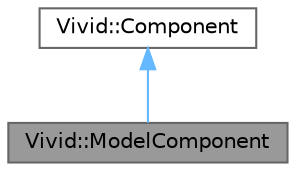 digraph "Vivid::ModelComponent"
{
 // LATEX_PDF_SIZE
  bgcolor="transparent";
  edge [fontname=Helvetica,fontsize=10,labelfontname=Helvetica,labelfontsize=10];
  node [fontname=Helvetica,fontsize=10,shape=box,height=0.2,width=0.4];
  Node1 [label="Vivid::ModelComponent",height=0.2,width=0.4,color="gray40", fillcolor="grey60", style="filled", fontcolor="black",tooltip="Contains a ModelComponent."];
  Node2 -> Node1 [dir="back",color="steelblue1",style="solid"];
  Node2 [label="Vivid::Component",height=0.2,width=0.4,color="gray40", fillcolor="white", style="filled",URL="$d9/da4/class_vivid_1_1_component.html",tooltip="Contains a Component."];
}
